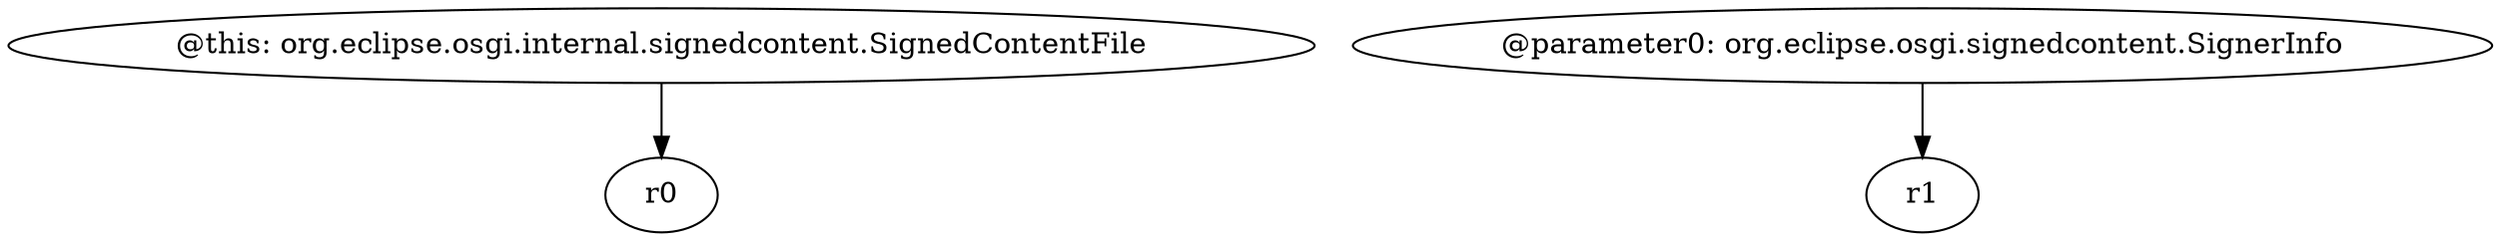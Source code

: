 digraph g {
0[label="@this: org.eclipse.osgi.internal.signedcontent.SignedContentFile"]
1[label="r0"]
0->1[label=""]
2[label="@parameter0: org.eclipse.osgi.signedcontent.SignerInfo"]
3[label="r1"]
2->3[label=""]
}